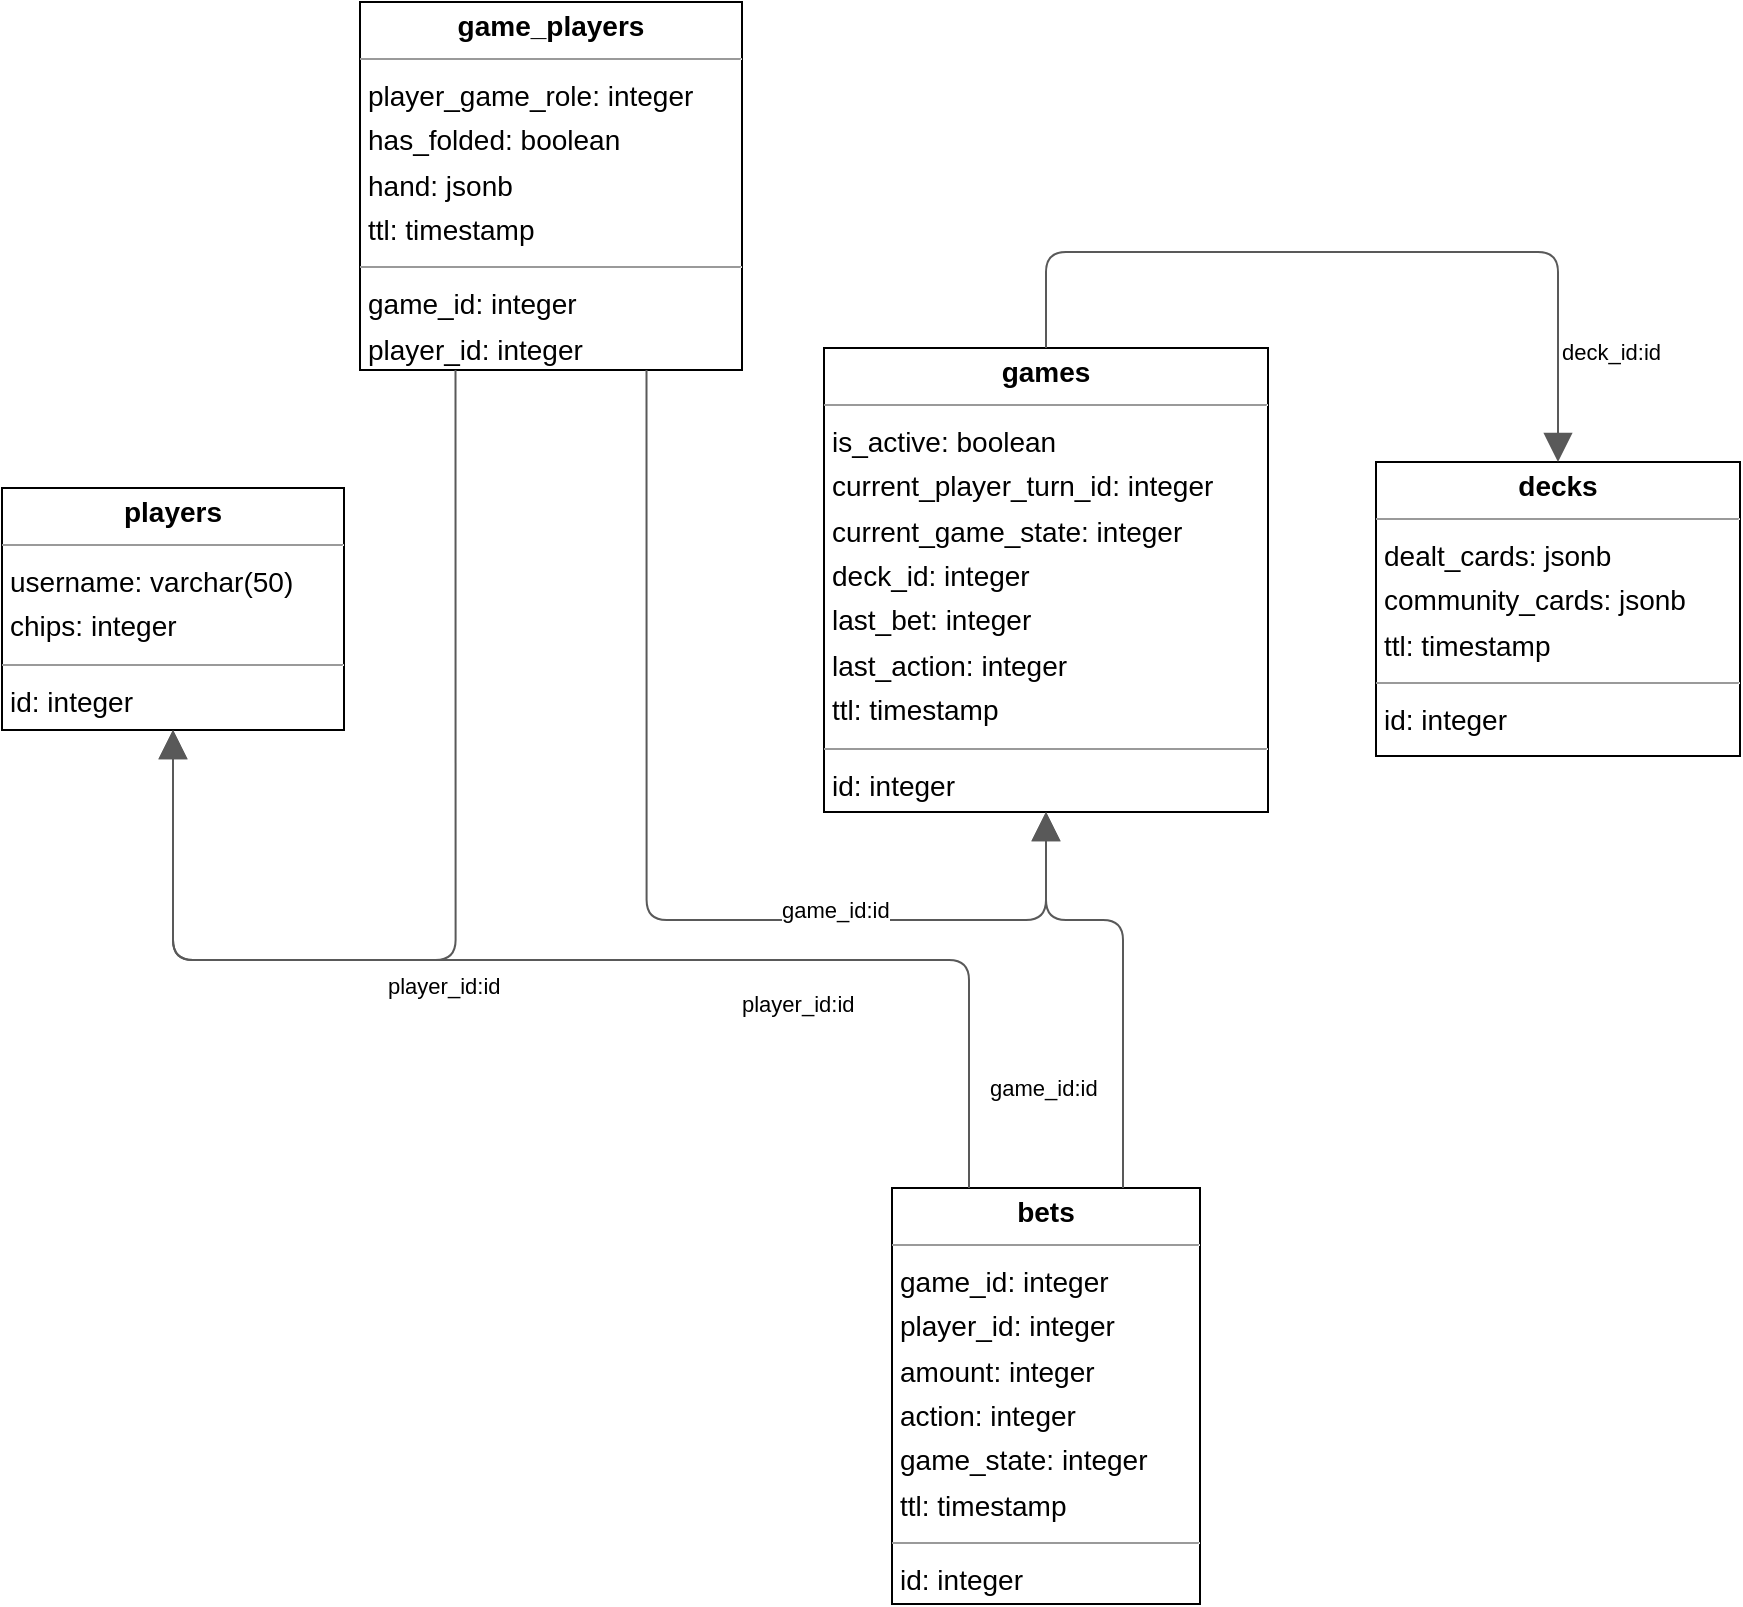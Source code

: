 <mxGraphModel dx="0" dy="0" grid="1" gridSize="10" guides="1" tooltips="1" connect="1" arrows="1" fold="1" page="0" pageScale="1" background="none" math="0" shadow="0">
  <root>
    <mxCell id="0" />
    <mxCell id="1" parent="0" />
    <mxCell id="node2" parent="1" vertex="1" value="&lt;p style=&quot;margin:0px;margin-top:4px;text-align:center;&quot;&gt;&lt;b&gt;bets&lt;/b&gt;&lt;/p&gt;&lt;hr size=&quot;1&quot;/&gt;&lt;p style=&quot;margin:0 0 0 4px;line-height:1.6;&quot;&gt; game_id: integer&lt;br/&gt; player_id: integer&lt;br/&gt; amount: integer&lt;br/&gt; action: integer&lt;br/&gt; game_state: integer&lt;br/&gt; ttl: timestamp&lt;/p&gt;&lt;hr size=&quot;1&quot;/&gt;&lt;p style=&quot;margin:0 0 0 4px;line-height:1.6;&quot;&gt; id: integer&lt;/p&gt;" style="verticalAlign=top;align=left;overflow=fill;fontSize=14;fontFamily=Helvetica;html=1;rounded=0;shadow=0;comic=0;labelBackgroundColor=none;strokeWidth=1;">
      <mxGeometry x="345" y="546" width="154" height="208" as="geometry" />
    </mxCell>
    <mxCell id="node3" parent="1" vertex="1" value="&lt;p style=&quot;margin:0px;margin-top:4px;text-align:center;&quot;&gt;&lt;b&gt;decks&lt;/b&gt;&lt;/p&gt;&lt;hr size=&quot;1&quot;/&gt;&lt;p style=&quot;margin:0 0 0 4px;line-height:1.6;&quot;&gt; dealt_cards: jsonb&lt;br/&gt; community_cards: jsonb&lt;br/&gt; ttl: timestamp&lt;/p&gt;&lt;hr size=&quot;1&quot;/&gt;&lt;p style=&quot;margin:0 0 0 4px;line-height:1.6;&quot;&gt; id: integer&lt;/p&gt;" style="verticalAlign=top;align=left;overflow=fill;fontSize=14;fontFamily=Helvetica;html=1;rounded=0;shadow=0;comic=0;labelBackgroundColor=none;strokeWidth=1;">
      <mxGeometry x="587" y="183" width="182" height="147" as="geometry" />
    </mxCell>
    <mxCell id="node1" parent="1" vertex="1" value="&lt;p style=&quot;margin:0px;margin-top:4px;text-align:center;&quot;&gt;&lt;b&gt;game_players&lt;/b&gt;&lt;/p&gt;&lt;hr size=&quot;1&quot;/&gt;&lt;p style=&quot;margin:0 0 0 4px;line-height:1.6;&quot;&gt; player_game_role: integer&lt;br/&gt; has_folded: boolean&lt;br/&gt; hand: jsonb&lt;br/&gt; ttl: timestamp&lt;/p&gt;&lt;hr size=&quot;1&quot;/&gt;&lt;p style=&quot;margin:0 0 0 4px;line-height:1.6;&quot;&gt; game_id: integer&lt;br/&gt; player_id: integer&lt;/p&gt;" style="verticalAlign=top;align=left;overflow=fill;fontSize=14;fontFamily=Helvetica;html=1;rounded=0;shadow=0;comic=0;labelBackgroundColor=none;strokeWidth=1;">
      <mxGeometry x="79" y="-47" width="191" height="184" as="geometry" />
    </mxCell>
    <mxCell id="node4" parent="1" vertex="1" value="&lt;p style=&quot;margin:0px;margin-top:4px;text-align:center;&quot;&gt;&lt;b&gt;games&lt;/b&gt;&lt;/p&gt;&lt;hr size=&quot;1&quot;/&gt;&lt;p style=&quot;margin:0 0 0 4px;line-height:1.6;&quot;&gt; is_active: boolean&lt;br/&gt; current_player_turn_id: integer&lt;br/&gt; current_game_state: integer&lt;br/&gt; deck_id: integer&lt;br/&gt; last_bet: integer&lt;br/&gt; last_action: integer&lt;br/&gt; ttl: timestamp&lt;/p&gt;&lt;hr size=&quot;1&quot;/&gt;&lt;p style=&quot;margin:0 0 0 4px;line-height:1.6;&quot;&gt; id: integer&lt;/p&gt;" style="verticalAlign=top;align=left;overflow=fill;fontSize=14;fontFamily=Helvetica;html=1;rounded=0;shadow=0;comic=0;labelBackgroundColor=none;strokeWidth=1;">
      <mxGeometry x="311" y="126" width="222" height="232" as="geometry" />
    </mxCell>
    <mxCell id="node0" parent="1" vertex="1" value="&lt;p style=&quot;margin:0px;margin-top:4px;text-align:center;&quot;&gt;&lt;b&gt;players&lt;/b&gt;&lt;/p&gt;&lt;hr size=&quot;1&quot;/&gt;&lt;p style=&quot;margin:0 0 0 4px;line-height:1.6;&quot;&gt; username: varchar(50)&lt;br/&gt; chips: integer&lt;/p&gt;&lt;hr size=&quot;1&quot;/&gt;&lt;p style=&quot;margin:0 0 0 4px;line-height:1.6;&quot;&gt; id: integer&lt;/p&gt;" style="verticalAlign=top;align=left;overflow=fill;fontSize=14;fontFamily=Helvetica;html=1;rounded=0;shadow=0;comic=0;labelBackgroundColor=none;strokeWidth=1;">
      <mxGeometry x="-100" y="196" width="171" height="121" as="geometry" />
    </mxCell>
    <mxCell id="edge0" edge="1" value="" parent="1" source="node2" target="node4" style="html=1;rounded=1;edgeStyle=orthogonalEdgeStyle;dashed=0;startArrow=none;endArrow=block;endSize=12;strokeColor=#595959;exitX=0.750;exitY=0.000;exitDx=0;exitDy=0;entryX=0.500;entryY=1.000;entryDx=0;entryDy=0;">
      <mxGeometry width="50" height="50" relative="1" as="geometry">
        <Array as="points">
          <mxPoint x="460" y="412" />
          <mxPoint x="422" y="412" />
        </Array>
      </mxGeometry>
    </mxCell>
    <mxCell id="label2" parent="edge0" vertex="1" connectable="0" value="game_id:id" style="edgeLabel;resizable=0;html=1;align=left;verticalAlign=top;strokeColor=default;">
      <mxGeometry x="392" y="483" as="geometry" />
    </mxCell>
    <mxCell id="edge3" edge="1" value="" parent="1" source="node2" target="node0" style="html=1;rounded=1;edgeStyle=orthogonalEdgeStyle;dashed=0;startArrow=none;endArrow=block;endSize=12;strokeColor=#595959;exitX=0.250;exitY=0.000;exitDx=0;exitDy=0;entryX=0.500;entryY=1.000;entryDx=0;entryDy=0;">
      <mxGeometry width="50" height="50" relative="1" as="geometry">
        <Array as="points">
          <mxPoint x="383" y="432" />
          <mxPoint x="-15" y="432" />
        </Array>
      </mxGeometry>
    </mxCell>
    <mxCell id="label20" parent="edge3" vertex="1" connectable="0" value="player_id:id" style="edgeLabel;resizable=0;html=1;align=left;verticalAlign=top;strokeColor=default;">
      <mxGeometry x="268" y="441" as="geometry" />
    </mxCell>
    <mxCell id="edge2" edge="1" value="" parent="1" source="node1" target="node4" style="html=1;rounded=1;edgeStyle=orthogonalEdgeStyle;dashed=0;startArrow=none;endArrow=block;endSize=12;strokeColor=#595959;exitX=0.750;exitY=1.000;exitDx=0;exitDy=0;entryX=0.500;entryY=1.000;entryDx=0;entryDy=0;">
      <mxGeometry width="50" height="50" relative="1" as="geometry">
        <Array as="points">
          <mxPoint x="222" y="412" />
          <mxPoint x="422" y="412" />
        </Array>
      </mxGeometry>
    </mxCell>
    <mxCell id="label14" parent="edge2" vertex="1" connectable="0" value="game_id:id" style="edgeLabel;resizable=0;html=1;align=left;verticalAlign=top;strokeColor=default;">
      <mxGeometry x="288" y="394" as="geometry" />
    </mxCell>
    <mxCell id="edge4" edge="1" value="" parent="1" source="node1" target="node0" style="html=1;rounded=1;edgeStyle=orthogonalEdgeStyle;dashed=0;startArrow=none;endArrow=block;endSize=12;strokeColor=#595959;exitX=0.250;exitY=1.000;exitDx=0;exitDy=0;entryX=0.500;entryY=1.000;entryDx=0;entryDy=0;">
      <mxGeometry width="50" height="50" relative="1" as="geometry">
        <Array as="points">
          <mxPoint x="127" y="432" />
          <mxPoint x="-15" y="432" />
        </Array>
      </mxGeometry>
    </mxCell>
    <mxCell id="label26" parent="edge4" vertex="1" connectable="0" value="player_id:id" style="edgeLabel;resizable=0;html=1;align=left;verticalAlign=top;strokeColor=default;">
      <mxGeometry x="91" y="432" as="geometry" />
    </mxCell>
    <mxCell id="edge1" edge="1" value="" parent="1" source="node4" target="node3" style="html=1;rounded=1;edgeStyle=orthogonalEdgeStyle;dashed=0;startArrow=none;endArrow=block;endSize=12;strokeColor=#595959;exitX=0.500;exitY=0.000;exitDx=0;exitDy=0;entryX=0.500;entryY=0.000;entryDx=0;entryDy=0;">
      <mxGeometry width="50" height="50" relative="1" as="geometry">
        <Array as="points">
          <mxPoint x="422" y="78" />
          <mxPoint x="678" y="78" />
        </Array>
      </mxGeometry>
    </mxCell>
    <mxCell id="label8" parent="edge1" vertex="1" connectable="0" value="deck_id:id" style="edgeLabel;resizable=0;html=1;align=left;verticalAlign=top;strokeColor=default;">
      <mxGeometry x="678" y="115" as="geometry" />
    </mxCell>
  </root>
</mxGraphModel>